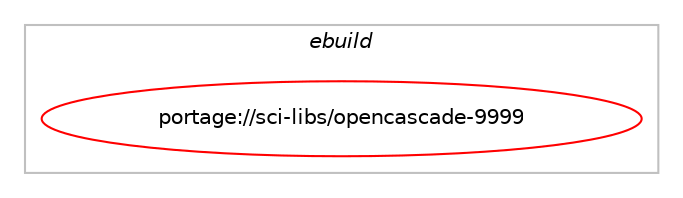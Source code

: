digraph prolog {

# *************
# Graph options
# *************

newrank=true;
concentrate=true;
compound=true;
graph [rankdir=LR,fontname=Helvetica,fontsize=10,ranksep=1.5];#, ranksep=2.5, nodesep=0.2];
edge  [arrowhead=vee];
node  [fontname=Helvetica,fontsize=10];

# **********
# The ebuild
# **********

subgraph cluster_leftcol {
color=gray;
label=<<i>ebuild</i>>;
id [label="portage://sci-libs/opencascade-9999", color=red, width=4, href="../sci-libs/opencascade-9999.svg"];
}

# ****************
# The dependencies
# ****************

subgraph cluster_midcol {
color=gray;
label=<<i>dependencies</i>>;
subgraph cluster_compile {
fillcolor="#eeeeee";
style=filled;
label=<<i>compile</i>>;
# *** BEGIN UNKNOWN DEPENDENCY TYPE (TODO) ***
# id -> equal(use_conditional_group(positive,X,portage://sci-libs/opencascade-9999,[package_dependency(portage://sci-libs/opencascade-9999,install,no,x11-base,xorg-proto,none,[,,],[],[])]))
# *** END UNKNOWN DEPENDENCY TYPE (TODO) ***

# *** BEGIN UNKNOWN DEPENDENCY TYPE (TODO) ***
# id -> equal(use_conditional_group(positive,X,portage://sci-libs/opencascade-9999,[package_dependency(portage://sci-libs/opencascade-9999,install,no,x11-libs,libX11,none,[,,],[],[])]))
# *** END UNKNOWN DEPENDENCY TYPE (TODO) ***

# *** BEGIN UNKNOWN DEPENDENCY TYPE (TODO) ***
# id -> equal(use_conditional_group(positive,examples,portage://sci-libs/opencascade-9999,[package_dependency(portage://sci-libs/opencascade-9999,install,no,dev-qt,qtcore,none,[,,],[slot(5)],[]),package_dependency(portage://sci-libs/opencascade-9999,install,no,dev-qt,qtgui,none,[,,],[slot(5)],[]),package_dependency(portage://sci-libs/opencascade-9999,install,no,dev-qt,qtquickcontrols2,none,[,,],[slot(5)],[]),package_dependency(portage://sci-libs/opencascade-9999,install,no,dev-qt,qtwidgets,none,[,,],[slot(5)],[]),package_dependency(portage://sci-libs/opencascade-9999,install,no,dev-qt,qtxml,none,[,,],[slot(5)],[])]))
# *** END UNKNOWN DEPENDENCY TYPE (TODO) ***

# *** BEGIN UNKNOWN DEPENDENCY TYPE (TODO) ***
# id -> equal(use_conditional_group(positive,ffmpeg,portage://sci-libs/opencascade-9999,[package_dependency(portage://sci-libs/opencascade-9999,install,no,media-video,ffmpeg,smaller,[5,,,5],any_same_slot,[])]))
# *** END UNKNOWN DEPENDENCY TYPE (TODO) ***

# *** BEGIN UNKNOWN DEPENDENCY TYPE (TODO) ***
# id -> equal(use_conditional_group(positive,freeimage,portage://sci-libs/opencascade-9999,[package_dependency(portage://sci-libs/opencascade-9999,install,no,media-libs,freeimage,none,[,,],[],[])]))
# *** END UNKNOWN DEPENDENCY TYPE (TODO) ***

# *** BEGIN UNKNOWN DEPENDENCY TYPE (TODO) ***
# id -> equal(use_conditional_group(positive,freetype,portage://sci-libs/opencascade-9999,[package_dependency(portage://sci-libs/opencascade-9999,install,no,media-libs,fontconfig,none,[,,],[],[]),package_dependency(portage://sci-libs/opencascade-9999,install,no,media-libs,freetype,none,[,,],[slot(2)],[])]))
# *** END UNKNOWN DEPENDENCY TYPE (TODO) ***

# *** BEGIN UNKNOWN DEPENDENCY TYPE (TODO) ***
# id -> equal(use_conditional_group(positive,gles2-only,portage://sci-libs/opencascade-9999,[package_dependency(portage://sci-libs/opencascade-9999,install,no,media-libs,libglvnd,none,[,,],[],[])]))
# *** END UNKNOWN DEPENDENCY TYPE (TODO) ***

# *** BEGIN UNKNOWN DEPENDENCY TYPE (TODO) ***
# id -> equal(use_conditional_group(positive,inspector,portage://sci-libs/opencascade-9999,[package_dependency(portage://sci-libs/opencascade-9999,install,no,dev-qt,qtcore,none,[,,],[slot(5)],[]),package_dependency(portage://sci-libs/opencascade-9999,install,no,dev-qt,qtgui,none,[,,],[slot(5)],[]),package_dependency(portage://sci-libs/opencascade-9999,install,no,dev-qt,qtquickcontrols2,none,[,,],[slot(5)],[]),package_dependency(portage://sci-libs/opencascade-9999,install,no,dev-qt,qtwidgets,none,[,,],[slot(5)],[]),package_dependency(portage://sci-libs/opencascade-9999,install,no,dev-qt,qtxml,none,[,,],[slot(5)],[])]))
# *** END UNKNOWN DEPENDENCY TYPE (TODO) ***

# *** BEGIN UNKNOWN DEPENDENCY TYPE (TODO) ***
# id -> equal(use_conditional_group(positive,jemalloc,portage://sci-libs/opencascade-9999,[package_dependency(portage://sci-libs/opencascade-9999,install,no,dev-libs,jemalloc,none,[,,],[],[])]))
# *** END UNKNOWN DEPENDENCY TYPE (TODO) ***

# *** BEGIN UNKNOWN DEPENDENCY TYPE (TODO) ***
# id -> equal(use_conditional_group(positive,json,portage://sci-libs/opencascade-9999,[package_dependency(portage://sci-libs/opencascade-9999,install,no,dev-libs,rapidjson,none,[,,],[],[])]))
# *** END UNKNOWN DEPENDENCY TYPE (TODO) ***

# *** BEGIN UNKNOWN DEPENDENCY TYPE (TODO) ***
# id -> equal(use_conditional_group(positive,opengl,portage://sci-libs/opencascade-9999,[package_dependency(portage://sci-libs/opencascade-9999,install,no,media-libs,libglvnd,none,[,,],[],[use(enable(X),none)])]))
# *** END UNKNOWN DEPENDENCY TYPE (TODO) ***

# *** BEGIN UNKNOWN DEPENDENCY TYPE (TODO) ***
# id -> equal(use_conditional_group(positive,tbb,portage://sci-libs/opencascade-9999,[package_dependency(portage://sci-libs/opencascade-9999,install,no,dev-cpp,tbb,none,[,,],any_same_slot,[])]))
# *** END UNKNOWN DEPENDENCY TYPE (TODO) ***

# *** BEGIN UNKNOWN DEPENDENCY TYPE (TODO) ***
# id -> equal(use_conditional_group(positive,tk,portage://sci-libs/opencascade-9999,[package_dependency(portage://sci-libs/opencascade-9999,install,no,dev-lang,tk,none,[,,],any_same_slot,[])]))
# *** END UNKNOWN DEPENDENCY TYPE (TODO) ***

# *** BEGIN UNKNOWN DEPENDENCY TYPE (TODO) ***
# id -> equal(use_conditional_group(positive,vtk,portage://sci-libs/opencascade-9999,[package_dependency(portage://sci-libs/opencascade-9999,install,no,dev-lang,tk,none,[,,],any_same_slot,[]),package_dependency(portage://sci-libs/opencascade-9999,install,no,sci-libs,vtk,none,[,,],any_same_slot,[use(enable(rendering),none)]),use_conditional_group(positive,tbb,portage://sci-libs/opencascade-9999,[package_dependency(portage://sci-libs/opencascade-9999,install,no,sci-libs,vtk,none,[,,],any_same_slot,[use(enable(tbb),none),use(disable(cuda),none)])])]))
# *** END UNKNOWN DEPENDENCY TYPE (TODO) ***

# *** BEGIN UNKNOWN DEPENDENCY TYPE (TODO) ***
# id -> equal(package_dependency(portage://sci-libs/opencascade-9999,install,no,dev-lang,tcl,none,[,,],any_same_slot,[]))
# *** END UNKNOWN DEPENDENCY TYPE (TODO) ***

# *** BEGIN UNKNOWN DEPENDENCY TYPE (TODO) ***
# id -> equal(package_dependency(portage://sci-libs/opencascade-9999,install,no,dev-libs,double-conversion,none,[,,],[],[]))
# *** END UNKNOWN DEPENDENCY TYPE (TODO) ***

}
subgraph cluster_compileandrun {
fillcolor="#eeeeee";
style=filled;
label=<<i>compile and run</i>>;
}
subgraph cluster_run {
fillcolor="#eeeeee";
style=filled;
label=<<i>run</i>>;
# *** BEGIN UNKNOWN DEPENDENCY TYPE (TODO) ***
# id -> equal(use_conditional_group(positive,X,portage://sci-libs/opencascade-9999,[package_dependency(portage://sci-libs/opencascade-9999,run,no,x11-libs,libX11,none,[,,],[],[])]))
# *** END UNKNOWN DEPENDENCY TYPE (TODO) ***

# *** BEGIN UNKNOWN DEPENDENCY TYPE (TODO) ***
# id -> equal(use_conditional_group(positive,examples,portage://sci-libs/opencascade-9999,[package_dependency(portage://sci-libs/opencascade-9999,run,no,dev-qt,qtcore,none,[,,],[slot(5)],[]),package_dependency(portage://sci-libs/opencascade-9999,run,no,dev-qt,qtgui,none,[,,],[slot(5)],[]),package_dependency(portage://sci-libs/opencascade-9999,run,no,dev-qt,qtquickcontrols2,none,[,,],[slot(5)],[]),package_dependency(portage://sci-libs/opencascade-9999,run,no,dev-qt,qtwidgets,none,[,,],[slot(5)],[]),package_dependency(portage://sci-libs/opencascade-9999,run,no,dev-qt,qtxml,none,[,,],[slot(5)],[])]))
# *** END UNKNOWN DEPENDENCY TYPE (TODO) ***

# *** BEGIN UNKNOWN DEPENDENCY TYPE (TODO) ***
# id -> equal(use_conditional_group(positive,ffmpeg,portage://sci-libs/opencascade-9999,[package_dependency(portage://sci-libs/opencascade-9999,run,no,media-video,ffmpeg,smaller,[5,,,5],any_same_slot,[])]))
# *** END UNKNOWN DEPENDENCY TYPE (TODO) ***

# *** BEGIN UNKNOWN DEPENDENCY TYPE (TODO) ***
# id -> equal(use_conditional_group(positive,freeimage,portage://sci-libs/opencascade-9999,[package_dependency(portage://sci-libs/opencascade-9999,run,no,media-libs,freeimage,none,[,,],[],[])]))
# *** END UNKNOWN DEPENDENCY TYPE (TODO) ***

# *** BEGIN UNKNOWN DEPENDENCY TYPE (TODO) ***
# id -> equal(use_conditional_group(positive,freetype,portage://sci-libs/opencascade-9999,[package_dependency(portage://sci-libs/opencascade-9999,run,no,media-libs,fontconfig,none,[,,],[],[]),package_dependency(portage://sci-libs/opencascade-9999,run,no,media-libs,freetype,none,[,,],[slot(2)],[])]))
# *** END UNKNOWN DEPENDENCY TYPE (TODO) ***

# *** BEGIN UNKNOWN DEPENDENCY TYPE (TODO) ***
# id -> equal(use_conditional_group(positive,gles2-only,portage://sci-libs/opencascade-9999,[package_dependency(portage://sci-libs/opencascade-9999,run,no,media-libs,libglvnd,none,[,,],[],[])]))
# *** END UNKNOWN DEPENDENCY TYPE (TODO) ***

# *** BEGIN UNKNOWN DEPENDENCY TYPE (TODO) ***
# id -> equal(use_conditional_group(positive,inspector,portage://sci-libs/opencascade-9999,[package_dependency(portage://sci-libs/opencascade-9999,run,no,dev-qt,qtcore,none,[,,],[slot(5)],[]),package_dependency(portage://sci-libs/opencascade-9999,run,no,dev-qt,qtgui,none,[,,],[slot(5)],[]),package_dependency(portage://sci-libs/opencascade-9999,run,no,dev-qt,qtquickcontrols2,none,[,,],[slot(5)],[]),package_dependency(portage://sci-libs/opencascade-9999,run,no,dev-qt,qtwidgets,none,[,,],[slot(5)],[]),package_dependency(portage://sci-libs/opencascade-9999,run,no,dev-qt,qtxml,none,[,,],[slot(5)],[])]))
# *** END UNKNOWN DEPENDENCY TYPE (TODO) ***

# *** BEGIN UNKNOWN DEPENDENCY TYPE (TODO) ***
# id -> equal(use_conditional_group(positive,jemalloc,portage://sci-libs/opencascade-9999,[package_dependency(portage://sci-libs/opencascade-9999,run,no,dev-libs,jemalloc,none,[,,],[],[])]))
# *** END UNKNOWN DEPENDENCY TYPE (TODO) ***

# *** BEGIN UNKNOWN DEPENDENCY TYPE (TODO) ***
# id -> equal(use_conditional_group(positive,opengl,portage://sci-libs/opencascade-9999,[package_dependency(portage://sci-libs/opencascade-9999,run,no,media-libs,libglvnd,none,[,,],[],[use(enable(X),none)])]))
# *** END UNKNOWN DEPENDENCY TYPE (TODO) ***

# *** BEGIN UNKNOWN DEPENDENCY TYPE (TODO) ***
# id -> equal(use_conditional_group(positive,tbb,portage://sci-libs/opencascade-9999,[package_dependency(portage://sci-libs/opencascade-9999,run,no,dev-cpp,tbb,none,[,,],any_same_slot,[])]))
# *** END UNKNOWN DEPENDENCY TYPE (TODO) ***

# *** BEGIN UNKNOWN DEPENDENCY TYPE (TODO) ***
# id -> equal(use_conditional_group(positive,tk,portage://sci-libs/opencascade-9999,[package_dependency(portage://sci-libs/opencascade-9999,run,no,dev-lang,tk,none,[,,],any_same_slot,[])]))
# *** END UNKNOWN DEPENDENCY TYPE (TODO) ***

# *** BEGIN UNKNOWN DEPENDENCY TYPE (TODO) ***
# id -> equal(use_conditional_group(positive,vtk,portage://sci-libs/opencascade-9999,[package_dependency(portage://sci-libs/opencascade-9999,run,no,dev-lang,tk,none,[,,],any_same_slot,[]),package_dependency(portage://sci-libs/opencascade-9999,run,no,sci-libs,vtk,none,[,,],any_same_slot,[use(enable(rendering),none)]),use_conditional_group(positive,tbb,portage://sci-libs/opencascade-9999,[package_dependency(portage://sci-libs/opencascade-9999,run,no,sci-libs,vtk,none,[,,],any_same_slot,[use(enable(tbb),none),use(disable(cuda),none)])])]))
# *** END UNKNOWN DEPENDENCY TYPE (TODO) ***

# *** BEGIN UNKNOWN DEPENDENCY TYPE (TODO) ***
# id -> equal(package_dependency(portage://sci-libs/opencascade-9999,run,no,dev-lang,tcl,none,[,,],any_same_slot,[]))
# *** END UNKNOWN DEPENDENCY TYPE (TODO) ***

# *** BEGIN UNKNOWN DEPENDENCY TYPE (TODO) ***
# id -> equal(package_dependency(portage://sci-libs/opencascade-9999,run,no,dev-libs,double-conversion,none,[,,],[],[]))
# *** END UNKNOWN DEPENDENCY TYPE (TODO) ***

}
}

# **************
# The candidates
# **************

subgraph cluster_choices {
rank=same;
color=gray;
label=<<i>candidates</i>>;

}

}
